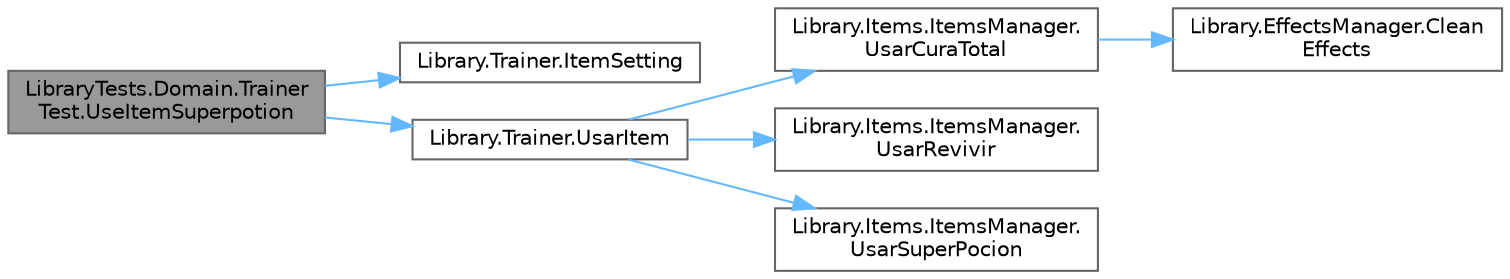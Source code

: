 digraph "LibraryTests.Domain.TrainerTest.UseItemSuperpotion"
{
 // INTERACTIVE_SVG=YES
 // LATEX_PDF_SIZE
  bgcolor="transparent";
  edge [fontname=Helvetica,fontsize=10,labelfontname=Helvetica,labelfontsize=10];
  node [fontname=Helvetica,fontsize=10,shape=box,height=0.2,width=0.4];
  rankdir="LR";
  Node1 [id="Node000001",label="LibraryTests.Domain.Trainer\lTest.UseItemSuperpotion",height=0.2,width=0.4,color="gray40", fillcolor="grey60", style="filled", fontcolor="black",tooltip="Verifica el uso de una superpoción en un Pokémon."];
  Node1 -> Node2 [id="edge1_Node000001_Node000002",color="steelblue1",style="solid",tooltip=" "];
  Node2 [id="Node000002",label="Library.Trainer.ItemSetting",height=0.2,width=0.4,color="grey40", fillcolor="white", style="filled",URL="$classLibrary_1_1Trainer.html#a1551b8371e0bd2892c44168e80d6cc14",tooltip="Inicializa los contadores de ítems disponibles para el entrenador."];
  Node1 -> Node3 [id="edge2_Node000001_Node000003",color="steelblue1",style="solid",tooltip=" "];
  Node3 [id="Node000003",label="Library.Trainer.UsarItem",height=0.2,width=0.4,color="grey40", fillcolor="white", style="filled",URL="$classLibrary_1_1Trainer.html#ac660c65346dede89c28242e6a54b7e5a",tooltip="Utiliza un ítem en un Pokémon durante la batalla."];
  Node3 -> Node4 [id="edge3_Node000003_Node000004",color="steelblue1",style="solid",tooltip=" "];
  Node4 [id="Node000004",label="Library.Items.ItemsManager.\lUsarCuraTotal",height=0.2,width=0.4,color="grey40", fillcolor="white", style="filled",URL="$classLibrary_1_1Items_1_1ItemsManager.html#ad7d80c4ea9e680d2b0c215e26f9d019d",tooltip="Usa una Cura Total para restaurar la vida de un Pokémon al 100% y eliminar cualquier efecto negativo."];
  Node4 -> Node5 [id="edge4_Node000004_Node000005",color="steelblue1",style="solid",tooltip=" "];
  Node5 [id="Node000005",label="Library.EffectsManager.Clean\lEffects",height=0.2,width=0.4,color="grey40", fillcolor="white", style="filled",URL="$classLibrary_1_1EffectsManager.html#a2f2cf03bd3ebcf2e2274f67d85ce9cd5",tooltip="Limpia todos los efectos activos de un Pokémon."];
  Node3 -> Node6 [id="edge5_Node000003_Node000006",color="steelblue1",style="solid",tooltip=" "];
  Node6 [id="Node000006",label="Library.Items.ItemsManager.\lUsarRevivir",height=0.2,width=0.4,color="grey40", fillcolor="white", style="filled",URL="$classLibrary_1_1Items_1_1ItemsManager.html#abe293807ab4ff32937b8006d9bb11036",tooltip="Usa un Revivir para resucitar a un Pokémon derrotado, restaurándole 50% de vida."];
  Node3 -> Node7 [id="edge6_Node000003_Node000007",color="steelblue1",style="solid",tooltip=" "];
  Node7 [id="Node000007",label="Library.Items.ItemsManager.\lUsarSuperPocion",height=0.2,width=0.4,color="grey40", fillcolor="white", style="filled",URL="$classLibrary_1_1Items_1_1ItemsManager.html#a7c91c592d1a22b9e623c6983f97b4bdc",tooltip="Usa una SuperPoción en un Pokémon, restaurando su vida hasta un máximo de 100."];
}
